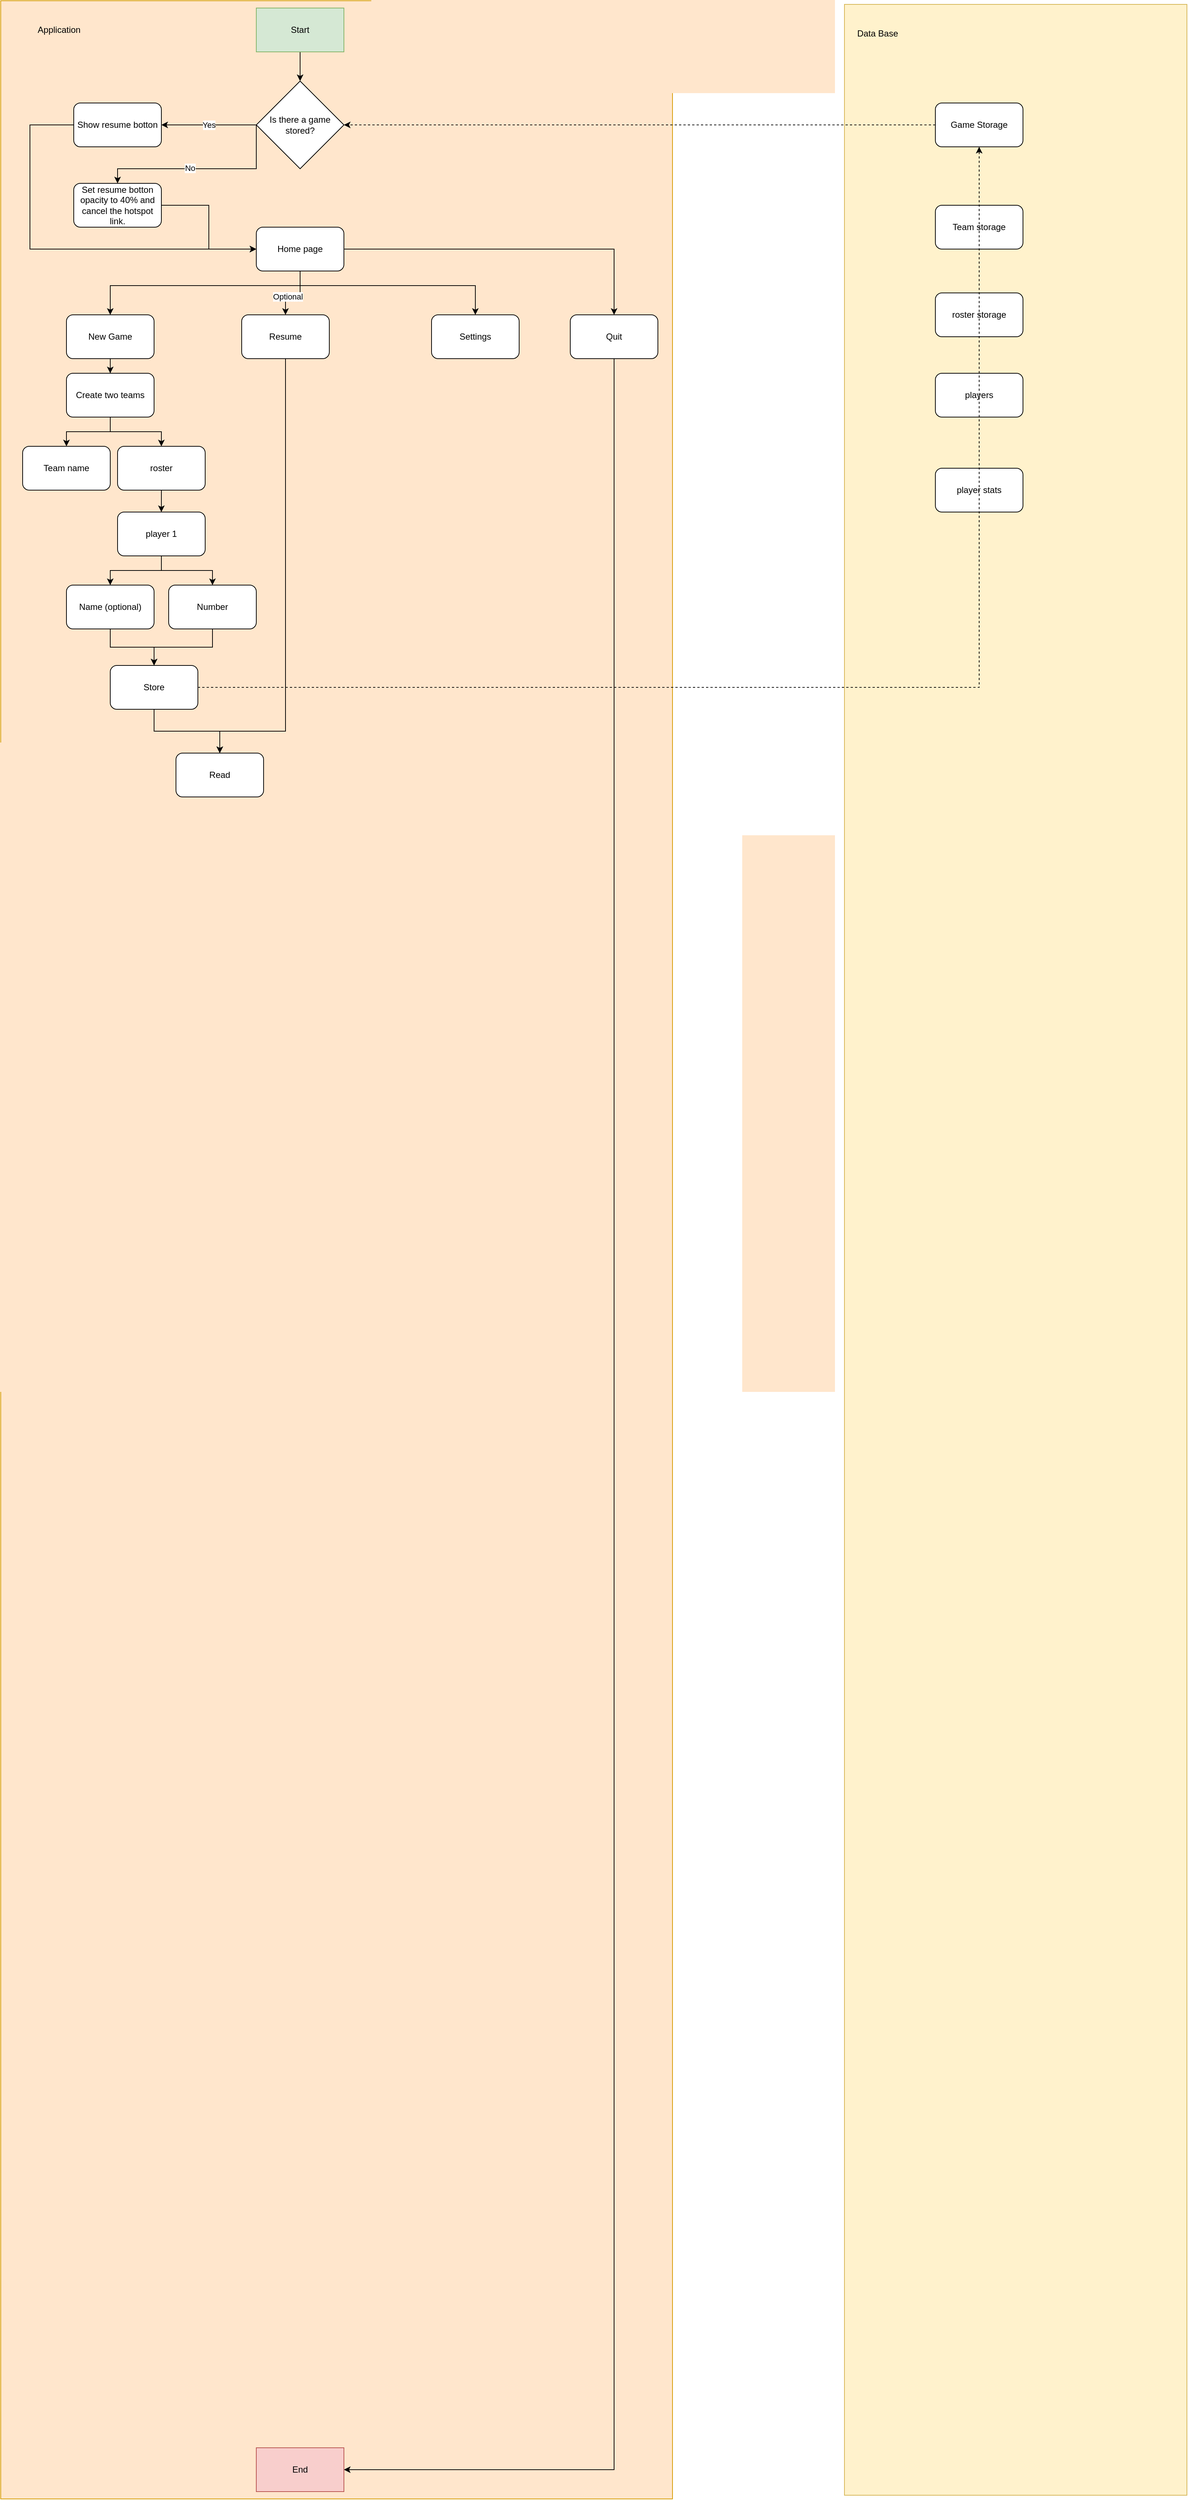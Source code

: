 <mxfile version="19.0.2" type="github">
  <diagram id="C5RBs43oDa-KdzZeNtuy" name="Page-1">
    <mxGraphModel dx="1720" dy="984" grid="1" gridSize="10" guides="1" tooltips="1" connect="1" arrows="1" fold="1" page="1" pageScale="1" pageWidth="827" pageHeight="1169" math="0" shadow="0">
      <root>
        <mxCell id="WIyWlLk6GJQsqaUBKTNV-0" />
        <mxCell id="WIyWlLk6GJQsqaUBKTNV-1" parent="WIyWlLk6GJQsqaUBKTNV-0" />
        <mxCell id="pDLvY0O1U7fhV3GYsjCB-40" value="" style="rounded=0;whiteSpace=wrap;html=1;fillColor=#ffe6cc;strokeColor=#d79b00;" vertex="1" parent="WIyWlLk6GJQsqaUBKTNV-1">
          <mxGeometry x="10" y="10" width="920" height="3420" as="geometry" />
        </mxCell>
        <mxCell id="pDLvY0O1U7fhV3GYsjCB-38" style="edgeStyle=orthogonalEdgeStyle;rounded=0;orthogonalLoop=1;jettySize=auto;html=1;entryX=0.5;entryY=0;entryDx=0;entryDy=0;" edge="1" parent="WIyWlLk6GJQsqaUBKTNV-1" source="pDLvY0O1U7fhV3GYsjCB-35" target="pDLvY0O1U7fhV3GYsjCB-39">
          <mxGeometry relative="1" as="geometry">
            <mxPoint x="420" y="130" as="targetPoint" />
          </mxGeometry>
        </mxCell>
        <mxCell id="pDLvY0O1U7fhV3GYsjCB-35" value="Start" style="rounded=0;whiteSpace=wrap;html=1;fillColor=#d5e8d4;strokeColor=#82b366;" vertex="1" parent="WIyWlLk6GJQsqaUBKTNV-1">
          <mxGeometry x="360" y="20" width="120" height="60" as="geometry" />
        </mxCell>
        <mxCell id="pDLvY0O1U7fhV3GYsjCB-36" value="End" style="rounded=0;whiteSpace=wrap;html=1;fillColor=#f8cecc;strokeColor=#b85450;" vertex="1" parent="WIyWlLk6GJQsqaUBKTNV-1">
          <mxGeometry x="360" y="3360" width="120" height="60" as="geometry" />
        </mxCell>
        <mxCell id="pDLvY0O1U7fhV3GYsjCB-49" value="Yes" style="edgeStyle=none;rounded=0;orthogonalLoop=1;jettySize=auto;html=1;entryX=1;entryY=0.5;entryDx=0;entryDy=0;" edge="1" parent="WIyWlLk6GJQsqaUBKTNV-1" source="pDLvY0O1U7fhV3GYsjCB-39" target="pDLvY0O1U7fhV3GYsjCB-48">
          <mxGeometry relative="1" as="geometry" />
        </mxCell>
        <mxCell id="pDLvY0O1U7fhV3GYsjCB-52" style="edgeStyle=orthogonalEdgeStyle;rounded=0;orthogonalLoop=1;jettySize=auto;html=1;entryX=0.5;entryY=0;entryDx=0;entryDy=0;startArrow=none;startFill=0;endArrow=classic;endFill=1;exitX=0;exitY=0.5;exitDx=0;exitDy=0;" edge="1" parent="WIyWlLk6GJQsqaUBKTNV-1" source="pDLvY0O1U7fhV3GYsjCB-39" target="pDLvY0O1U7fhV3GYsjCB-51">
          <mxGeometry relative="1" as="geometry">
            <mxPoint x="360" y="290" as="sourcePoint" />
            <Array as="points">
              <mxPoint x="360" y="240" />
              <mxPoint x="170" y="240" />
            </Array>
          </mxGeometry>
        </mxCell>
        <mxCell id="pDLvY0O1U7fhV3GYsjCB-53" value="No" style="edgeLabel;html=1;align=center;verticalAlign=middle;resizable=0;points=[];" vertex="1" connectable="0" parent="pDLvY0O1U7fhV3GYsjCB-52">
          <mxGeometry x="0.118" y="-1" relative="1" as="geometry">
            <mxPoint as="offset" />
          </mxGeometry>
        </mxCell>
        <mxCell id="pDLvY0O1U7fhV3GYsjCB-39" value="Is there a game stored?" style="rhombus;whiteSpace=wrap;html=1;" vertex="1" parent="WIyWlLk6GJQsqaUBKTNV-1">
          <mxGeometry x="360" y="120" width="120" height="120" as="geometry" />
        </mxCell>
        <mxCell id="pDLvY0O1U7fhV3GYsjCB-41" value="Application" style="text;html=1;strokeColor=none;fillColor=none;align=center;verticalAlign=middle;whiteSpace=wrap;rounded=0;" vertex="1" parent="WIyWlLk6GJQsqaUBKTNV-1">
          <mxGeometry x="60" y="35" width="60" height="30" as="geometry" />
        </mxCell>
        <mxCell id="pDLvY0O1U7fhV3GYsjCB-42" value="" style="rounded=0;whiteSpace=wrap;html=1;fillColor=#fff2cc;strokeColor=#d6b656;" vertex="1" parent="WIyWlLk6GJQsqaUBKTNV-1">
          <mxGeometry x="1165.5" y="15" width="469" height="3410" as="geometry" />
        </mxCell>
        <mxCell id="pDLvY0O1U7fhV3GYsjCB-43" value="Data Base" style="text;html=1;strokeColor=none;fillColor=none;align=center;verticalAlign=middle;whiteSpace=wrap;rounded=0;" vertex="1" parent="WIyWlLk6GJQsqaUBKTNV-1">
          <mxGeometry x="1181" y="40" width="60" height="30" as="geometry" />
        </mxCell>
        <mxCell id="pDLvY0O1U7fhV3GYsjCB-46" style="rounded=0;orthogonalLoop=1;jettySize=auto;html=1;entryX=1;entryY=0.5;entryDx=0;entryDy=0;dashed=1;" edge="1" parent="WIyWlLk6GJQsqaUBKTNV-1" source="pDLvY0O1U7fhV3GYsjCB-45" target="pDLvY0O1U7fhV3GYsjCB-39">
          <mxGeometry relative="1" as="geometry" />
        </mxCell>
        <mxCell id="pDLvY0O1U7fhV3GYsjCB-45" value="Game Storage" style="rounded=1;whiteSpace=wrap;html=1;" vertex="1" parent="WIyWlLk6GJQsqaUBKTNV-1">
          <mxGeometry x="1290" y="150" width="120" height="60" as="geometry" />
        </mxCell>
        <mxCell id="pDLvY0O1U7fhV3GYsjCB-55" style="edgeStyle=orthogonalEdgeStyle;rounded=0;orthogonalLoop=1;jettySize=auto;html=1;entryX=0;entryY=0.5;entryDx=0;entryDy=0;startArrow=none;startFill=0;endArrow=classic;endFill=1;" edge="1" parent="WIyWlLk6GJQsqaUBKTNV-1" source="pDLvY0O1U7fhV3GYsjCB-48" target="pDLvY0O1U7fhV3GYsjCB-54">
          <mxGeometry relative="1" as="geometry">
            <Array as="points">
              <mxPoint x="50" y="180" />
              <mxPoint x="50" y="350" />
            </Array>
          </mxGeometry>
        </mxCell>
        <mxCell id="pDLvY0O1U7fhV3GYsjCB-48" value="Show resume botton" style="rounded=1;whiteSpace=wrap;html=1;" vertex="1" parent="WIyWlLk6GJQsqaUBKTNV-1">
          <mxGeometry x="110" y="150" width="120" height="60" as="geometry" />
        </mxCell>
        <mxCell id="pDLvY0O1U7fhV3GYsjCB-56" style="edgeStyle=orthogonalEdgeStyle;rounded=0;orthogonalLoop=1;jettySize=auto;html=1;entryX=0;entryY=0.5;entryDx=0;entryDy=0;startArrow=none;startFill=0;endArrow=classic;endFill=1;" edge="1" parent="WIyWlLk6GJQsqaUBKTNV-1" source="pDLvY0O1U7fhV3GYsjCB-51" target="pDLvY0O1U7fhV3GYsjCB-54">
          <mxGeometry relative="1" as="geometry" />
        </mxCell>
        <mxCell id="pDLvY0O1U7fhV3GYsjCB-51" value="Set resume botton opacity to 40% and cancel the hotspot link." style="rounded=1;whiteSpace=wrap;html=1;" vertex="1" parent="WIyWlLk6GJQsqaUBKTNV-1">
          <mxGeometry x="110" y="260" width="120" height="60" as="geometry" />
        </mxCell>
        <mxCell id="pDLvY0O1U7fhV3GYsjCB-61" style="edgeStyle=orthogonalEdgeStyle;rounded=0;orthogonalLoop=1;jettySize=auto;html=1;entryX=0.5;entryY=0;entryDx=0;entryDy=0;startArrow=none;startFill=0;endArrow=classic;endFill=1;" edge="1" parent="WIyWlLk6GJQsqaUBKTNV-1" source="pDLvY0O1U7fhV3GYsjCB-54" target="pDLvY0O1U7fhV3GYsjCB-57">
          <mxGeometry relative="1" as="geometry">
            <Array as="points">
              <mxPoint x="420" y="400" />
              <mxPoint x="160" y="400" />
            </Array>
          </mxGeometry>
        </mxCell>
        <mxCell id="pDLvY0O1U7fhV3GYsjCB-62" style="edgeStyle=orthogonalEdgeStyle;rounded=0;orthogonalLoop=1;jettySize=auto;html=1;entryX=0.5;entryY=0;entryDx=0;entryDy=0;startArrow=none;startFill=0;endArrow=classic;endFill=1;" edge="1" parent="WIyWlLk6GJQsqaUBKTNV-1" source="pDLvY0O1U7fhV3GYsjCB-54" target="pDLvY0O1U7fhV3GYsjCB-58">
          <mxGeometry relative="1" as="geometry" />
        </mxCell>
        <mxCell id="pDLvY0O1U7fhV3GYsjCB-66" value="Optional" style="edgeLabel;html=1;align=center;verticalAlign=middle;resizable=0;points=[];" vertex="1" connectable="0" parent="pDLvY0O1U7fhV3GYsjCB-62">
          <mxGeometry x="0.367" y="3" relative="1" as="geometry">
            <mxPoint as="offset" />
          </mxGeometry>
        </mxCell>
        <mxCell id="pDLvY0O1U7fhV3GYsjCB-63" style="edgeStyle=orthogonalEdgeStyle;rounded=0;orthogonalLoop=1;jettySize=auto;html=1;entryX=0.5;entryY=0;entryDx=0;entryDy=0;startArrow=none;startFill=0;endArrow=classic;endFill=1;" edge="1" parent="WIyWlLk6GJQsqaUBKTNV-1" source="pDLvY0O1U7fhV3GYsjCB-54" target="pDLvY0O1U7fhV3GYsjCB-59">
          <mxGeometry relative="1" as="geometry">
            <Array as="points">
              <mxPoint x="420" y="400" />
              <mxPoint x="660" y="400" />
            </Array>
          </mxGeometry>
        </mxCell>
        <mxCell id="pDLvY0O1U7fhV3GYsjCB-64" style="edgeStyle=orthogonalEdgeStyle;rounded=0;orthogonalLoop=1;jettySize=auto;html=1;entryX=0.5;entryY=0;entryDx=0;entryDy=0;startArrow=none;startFill=0;endArrow=classic;endFill=1;" edge="1" parent="WIyWlLk6GJQsqaUBKTNV-1" source="pDLvY0O1U7fhV3GYsjCB-54" target="pDLvY0O1U7fhV3GYsjCB-60">
          <mxGeometry relative="1" as="geometry" />
        </mxCell>
        <mxCell id="pDLvY0O1U7fhV3GYsjCB-54" value="Home page" style="rounded=1;whiteSpace=wrap;html=1;" vertex="1" parent="WIyWlLk6GJQsqaUBKTNV-1">
          <mxGeometry x="360" y="320" width="120" height="60" as="geometry" />
        </mxCell>
        <mxCell id="pDLvY0O1U7fhV3GYsjCB-77" style="edgeStyle=orthogonalEdgeStyle;rounded=0;orthogonalLoop=1;jettySize=auto;html=1;startArrow=none;startFill=0;endArrow=classic;endFill=1;" edge="1" parent="WIyWlLk6GJQsqaUBKTNV-1" source="pDLvY0O1U7fhV3GYsjCB-57" target="pDLvY0O1U7fhV3GYsjCB-67">
          <mxGeometry relative="1" as="geometry" />
        </mxCell>
        <mxCell id="pDLvY0O1U7fhV3GYsjCB-57" value="New Game" style="rounded=1;whiteSpace=wrap;html=1;" vertex="1" parent="WIyWlLk6GJQsqaUBKTNV-1">
          <mxGeometry x="100" y="440" width="120" height="60" as="geometry" />
        </mxCell>
        <mxCell id="pDLvY0O1U7fhV3GYsjCB-88" style="edgeStyle=orthogonalEdgeStyle;rounded=0;orthogonalLoop=1;jettySize=auto;html=1;entryX=0.5;entryY=0;entryDx=0;entryDy=0;startArrow=none;startFill=0;endArrow=classic;endFill=1;" edge="1" parent="WIyWlLk6GJQsqaUBKTNV-1" source="pDLvY0O1U7fhV3GYsjCB-58" target="pDLvY0O1U7fhV3GYsjCB-87">
          <mxGeometry relative="1" as="geometry">
            <Array as="points">
              <mxPoint x="400" y="1010" />
              <mxPoint x="310" y="1010" />
            </Array>
          </mxGeometry>
        </mxCell>
        <mxCell id="pDLvY0O1U7fhV3GYsjCB-58" value="Resume" style="rounded=1;whiteSpace=wrap;html=1;" vertex="1" parent="WIyWlLk6GJQsqaUBKTNV-1">
          <mxGeometry x="340" y="440" width="120" height="60" as="geometry" />
        </mxCell>
        <mxCell id="pDLvY0O1U7fhV3GYsjCB-59" value="Settings" style="rounded=1;whiteSpace=wrap;html=1;" vertex="1" parent="WIyWlLk6GJQsqaUBKTNV-1">
          <mxGeometry x="600" y="440" width="120" height="60" as="geometry" />
        </mxCell>
        <mxCell id="pDLvY0O1U7fhV3GYsjCB-65" style="edgeStyle=orthogonalEdgeStyle;rounded=0;orthogonalLoop=1;jettySize=auto;html=1;startArrow=none;startFill=0;endArrow=classic;endFill=1;exitX=0.5;exitY=1;exitDx=0;exitDy=0;" edge="1" parent="WIyWlLk6GJQsqaUBKTNV-1" source="pDLvY0O1U7fhV3GYsjCB-60" target="pDLvY0O1U7fhV3GYsjCB-36">
          <mxGeometry relative="1" as="geometry">
            <Array as="points">
              <mxPoint x="850" y="3390" />
            </Array>
          </mxGeometry>
        </mxCell>
        <mxCell id="pDLvY0O1U7fhV3GYsjCB-60" value="Quit" style="rounded=1;whiteSpace=wrap;html=1;" vertex="1" parent="WIyWlLk6GJQsqaUBKTNV-1">
          <mxGeometry x="790" y="440" width="120" height="60" as="geometry" />
        </mxCell>
        <mxCell id="pDLvY0O1U7fhV3GYsjCB-79" style="edgeStyle=orthogonalEdgeStyle;rounded=0;orthogonalLoop=1;jettySize=auto;html=1;entryX=0.5;entryY=0;entryDx=0;entryDy=0;startArrow=none;startFill=0;endArrow=classic;endFill=1;" edge="1" parent="WIyWlLk6GJQsqaUBKTNV-1" source="pDLvY0O1U7fhV3GYsjCB-67" target="pDLvY0O1U7fhV3GYsjCB-68">
          <mxGeometry relative="1" as="geometry" />
        </mxCell>
        <mxCell id="pDLvY0O1U7fhV3GYsjCB-81" style="edgeStyle=orthogonalEdgeStyle;rounded=0;orthogonalLoop=1;jettySize=auto;html=1;entryX=0.5;entryY=0;entryDx=0;entryDy=0;startArrow=none;startFill=0;endArrow=classic;endFill=1;" edge="1" parent="WIyWlLk6GJQsqaUBKTNV-1" source="pDLvY0O1U7fhV3GYsjCB-67" target="pDLvY0O1U7fhV3GYsjCB-69">
          <mxGeometry relative="1" as="geometry" />
        </mxCell>
        <mxCell id="pDLvY0O1U7fhV3GYsjCB-67" value="Create two teams" style="rounded=1;whiteSpace=wrap;html=1;" vertex="1" parent="WIyWlLk6GJQsqaUBKTNV-1">
          <mxGeometry x="100" y="520" width="120" height="60" as="geometry" />
        </mxCell>
        <mxCell id="pDLvY0O1U7fhV3GYsjCB-68" value="Team name" style="rounded=1;whiteSpace=wrap;html=1;" vertex="1" parent="WIyWlLk6GJQsqaUBKTNV-1">
          <mxGeometry x="40" y="620" width="120" height="60" as="geometry" />
        </mxCell>
        <mxCell id="pDLvY0O1U7fhV3GYsjCB-83" style="edgeStyle=orthogonalEdgeStyle;rounded=0;orthogonalLoop=1;jettySize=auto;html=1;entryX=0.5;entryY=0;entryDx=0;entryDy=0;startArrow=none;startFill=0;endArrow=classic;endFill=1;" edge="1" parent="WIyWlLk6GJQsqaUBKTNV-1" source="pDLvY0O1U7fhV3GYsjCB-69" target="pDLvY0O1U7fhV3GYsjCB-70">
          <mxGeometry relative="1" as="geometry" />
        </mxCell>
        <mxCell id="pDLvY0O1U7fhV3GYsjCB-69" value="roster" style="rounded=1;whiteSpace=wrap;html=1;" vertex="1" parent="WIyWlLk6GJQsqaUBKTNV-1">
          <mxGeometry x="170" y="620" width="120" height="60" as="geometry" />
        </mxCell>
        <mxCell id="pDLvY0O1U7fhV3GYsjCB-84" style="edgeStyle=orthogonalEdgeStyle;rounded=0;orthogonalLoop=1;jettySize=auto;html=1;entryX=0.5;entryY=0;entryDx=0;entryDy=0;startArrow=none;startFill=0;endArrow=classic;endFill=1;" edge="1" parent="WIyWlLk6GJQsqaUBKTNV-1" source="pDLvY0O1U7fhV3GYsjCB-70" target="pDLvY0O1U7fhV3GYsjCB-71">
          <mxGeometry relative="1" as="geometry" />
        </mxCell>
        <mxCell id="pDLvY0O1U7fhV3GYsjCB-85" style="edgeStyle=orthogonalEdgeStyle;rounded=0;orthogonalLoop=1;jettySize=auto;html=1;startArrow=none;startFill=0;endArrow=classic;endFill=1;" edge="1" parent="WIyWlLk6GJQsqaUBKTNV-1" source="pDLvY0O1U7fhV3GYsjCB-70" target="pDLvY0O1U7fhV3GYsjCB-72">
          <mxGeometry relative="1" as="geometry" />
        </mxCell>
        <mxCell id="pDLvY0O1U7fhV3GYsjCB-70" value="player 1" style="rounded=1;whiteSpace=wrap;html=1;" vertex="1" parent="WIyWlLk6GJQsqaUBKTNV-1">
          <mxGeometry x="170" y="710" width="120" height="60" as="geometry" />
        </mxCell>
        <mxCell id="pDLvY0O1U7fhV3GYsjCB-91" style="edgeStyle=orthogonalEdgeStyle;rounded=0;orthogonalLoop=1;jettySize=auto;html=1;entryX=0.5;entryY=0;entryDx=0;entryDy=0;startArrow=none;startFill=0;endArrow=classic;endFill=1;" edge="1" parent="WIyWlLk6GJQsqaUBKTNV-1" source="pDLvY0O1U7fhV3GYsjCB-71" target="pDLvY0O1U7fhV3GYsjCB-86">
          <mxGeometry relative="1" as="geometry" />
        </mxCell>
        <mxCell id="pDLvY0O1U7fhV3GYsjCB-71" value="Name (optional)" style="rounded=1;whiteSpace=wrap;html=1;" vertex="1" parent="WIyWlLk6GJQsqaUBKTNV-1">
          <mxGeometry x="100" y="810" width="120" height="60" as="geometry" />
        </mxCell>
        <mxCell id="pDLvY0O1U7fhV3GYsjCB-92" style="edgeStyle=orthogonalEdgeStyle;rounded=0;orthogonalLoop=1;jettySize=auto;html=1;entryX=0.5;entryY=0;entryDx=0;entryDy=0;startArrow=none;startFill=0;endArrow=classic;endFill=1;" edge="1" parent="WIyWlLk6GJQsqaUBKTNV-1" source="pDLvY0O1U7fhV3GYsjCB-72" target="pDLvY0O1U7fhV3GYsjCB-86">
          <mxGeometry relative="1" as="geometry" />
        </mxCell>
        <mxCell id="pDLvY0O1U7fhV3GYsjCB-72" value="Number" style="rounded=1;whiteSpace=wrap;html=1;" vertex="1" parent="WIyWlLk6GJQsqaUBKTNV-1">
          <mxGeometry x="240" y="810" width="120" height="60" as="geometry" />
        </mxCell>
        <mxCell id="pDLvY0O1U7fhV3GYsjCB-73" value="Team storage" style="rounded=1;whiteSpace=wrap;html=1;" vertex="1" parent="WIyWlLk6GJQsqaUBKTNV-1">
          <mxGeometry x="1290" y="290" width="120" height="60" as="geometry" />
        </mxCell>
        <mxCell id="pDLvY0O1U7fhV3GYsjCB-74" value="roster storage" style="rounded=1;whiteSpace=wrap;html=1;" vertex="1" parent="WIyWlLk6GJQsqaUBKTNV-1">
          <mxGeometry x="1290" y="410" width="120" height="60" as="geometry" />
        </mxCell>
        <mxCell id="pDLvY0O1U7fhV3GYsjCB-75" value="players" style="rounded=1;whiteSpace=wrap;html=1;" vertex="1" parent="WIyWlLk6GJQsqaUBKTNV-1">
          <mxGeometry x="1290" y="520" width="120" height="60" as="geometry" />
        </mxCell>
        <mxCell id="pDLvY0O1U7fhV3GYsjCB-76" value="player stats" style="rounded=1;whiteSpace=wrap;html=1;" vertex="1" parent="WIyWlLk6GJQsqaUBKTNV-1">
          <mxGeometry x="1290" y="650" width="120" height="60" as="geometry" />
        </mxCell>
        <mxCell id="pDLvY0O1U7fhV3GYsjCB-78" style="edgeStyle=orthogonalEdgeStyle;rounded=0;orthogonalLoop=1;jettySize=auto;html=1;exitX=0.5;exitY=1;exitDx=0;exitDy=0;startArrow=none;startFill=0;endArrow=classic;endFill=1;" edge="1" parent="WIyWlLk6GJQsqaUBKTNV-1" source="pDLvY0O1U7fhV3GYsjCB-68" target="pDLvY0O1U7fhV3GYsjCB-68">
          <mxGeometry relative="1" as="geometry" />
        </mxCell>
        <mxCell id="pDLvY0O1U7fhV3GYsjCB-89" style="edgeStyle=orthogonalEdgeStyle;rounded=0;orthogonalLoop=1;jettySize=auto;html=1;entryX=0.5;entryY=0;entryDx=0;entryDy=0;startArrow=none;startFill=0;endArrow=classic;endFill=1;" edge="1" parent="WIyWlLk6GJQsqaUBKTNV-1" source="pDLvY0O1U7fhV3GYsjCB-86" target="pDLvY0O1U7fhV3GYsjCB-87">
          <mxGeometry relative="1" as="geometry" />
        </mxCell>
        <mxCell id="pDLvY0O1U7fhV3GYsjCB-90" style="edgeStyle=orthogonalEdgeStyle;rounded=0;orthogonalLoop=1;jettySize=auto;html=1;startArrow=none;startFill=0;endArrow=classic;endFill=1;dashed=1;" edge="1" parent="WIyWlLk6GJQsqaUBKTNV-1" source="pDLvY0O1U7fhV3GYsjCB-86" target="pDLvY0O1U7fhV3GYsjCB-45">
          <mxGeometry relative="1" as="geometry" />
        </mxCell>
        <mxCell id="pDLvY0O1U7fhV3GYsjCB-86" value="Store" style="rounded=1;whiteSpace=wrap;html=1;" vertex="1" parent="WIyWlLk6GJQsqaUBKTNV-1">
          <mxGeometry x="160" y="920" width="120" height="60" as="geometry" />
        </mxCell>
        <mxCell id="pDLvY0O1U7fhV3GYsjCB-87" value="Read" style="rounded=1;whiteSpace=wrap;html=1;" vertex="1" parent="WIyWlLk6GJQsqaUBKTNV-1">
          <mxGeometry x="250" y="1040" width="120" height="60" as="geometry" />
        </mxCell>
      </root>
    </mxGraphModel>
  </diagram>
</mxfile>
